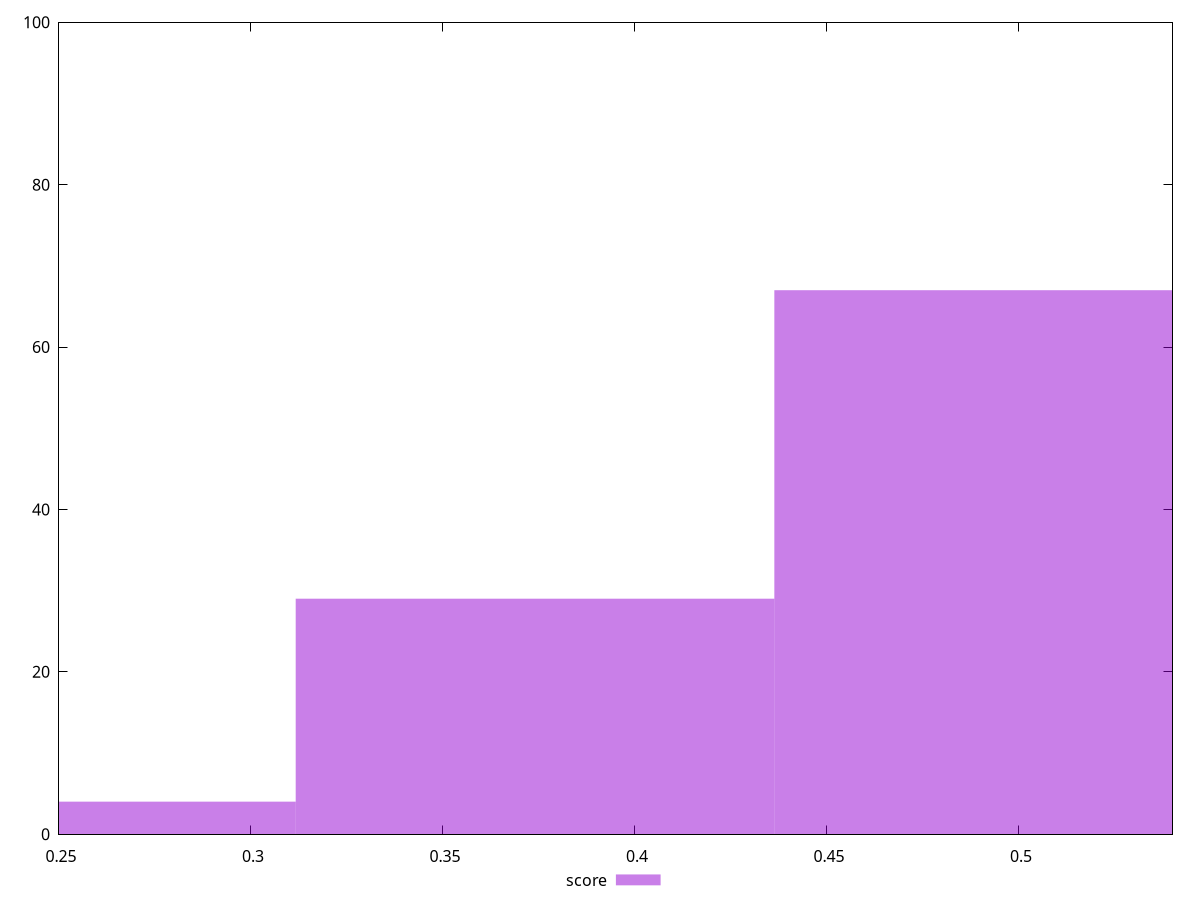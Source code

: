 reset

$score <<EOF
0.3739746271800613 29
0.49863283624008176 67
0.24931641812004088 4
EOF

set key outside below
set boxwidth 0.12465820906002044
set xrange [0.25:0.54]
set yrange [0:100]
set trange [0:100]
set style fill transparent solid 0.5 noborder
set terminal svg size 640, 490 enhanced background rgb 'white'
set output "report_00013_2021-02-09T12-04-24.940Z/first-cpu-idle/samples/pages+cached+noadtech+nomedia/score/histogram.svg"

plot $score title "score" with boxes

reset
